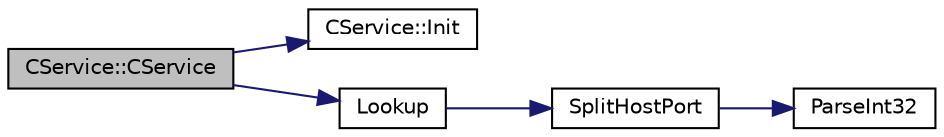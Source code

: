 digraph "CService::CService"
{
  edge [fontname="Helvetica",fontsize="10",labelfontname="Helvetica",labelfontsize="10"];
  node [fontname="Helvetica",fontsize="10",shape=record];
  rankdir="LR";
  Node21 [label="CService::CService",height=0.2,width=0.4,color="black", fillcolor="grey75", style="filled", fontcolor="black"];
  Node21 -> Node22 [color="midnightblue",fontsize="10",style="solid",fontname="Helvetica"];
  Node22 [label="CService::Init",height=0.2,width=0.4,color="black", fillcolor="white", style="filled",URL="$class_c_service.html#aee07d7f18e672f16d26359e3cab779ff"];
  Node21 -> Node23 [color="midnightblue",fontsize="10",style="solid",fontname="Helvetica"];
  Node23 [label="Lookup",height=0.2,width=0.4,color="black", fillcolor="white", style="filled",URL="$netbase_8cpp.html#a56a2f4bcb9fb77b5efe358f804f642cc"];
  Node23 -> Node24 [color="midnightblue",fontsize="10",style="solid",fontname="Helvetica"];
  Node24 [label="SplitHostPort",height=0.2,width=0.4,color="black", fillcolor="white", style="filled",URL="$netbase_8cpp.html#a1b1ce2ba1ffe40785e65ec3ad5a20e79"];
  Node24 -> Node25 [color="midnightblue",fontsize="10",style="solid",fontname="Helvetica"];
  Node25 [label="ParseInt32",height=0.2,width=0.4,color="black", fillcolor="white", style="filled",URL="$utilstrencodings_8cpp.html#a880a215d9e931432b095084c756a49bb",tooltip="Convert string to signed 32-bit integer with strict parse error feedback. "];
}
